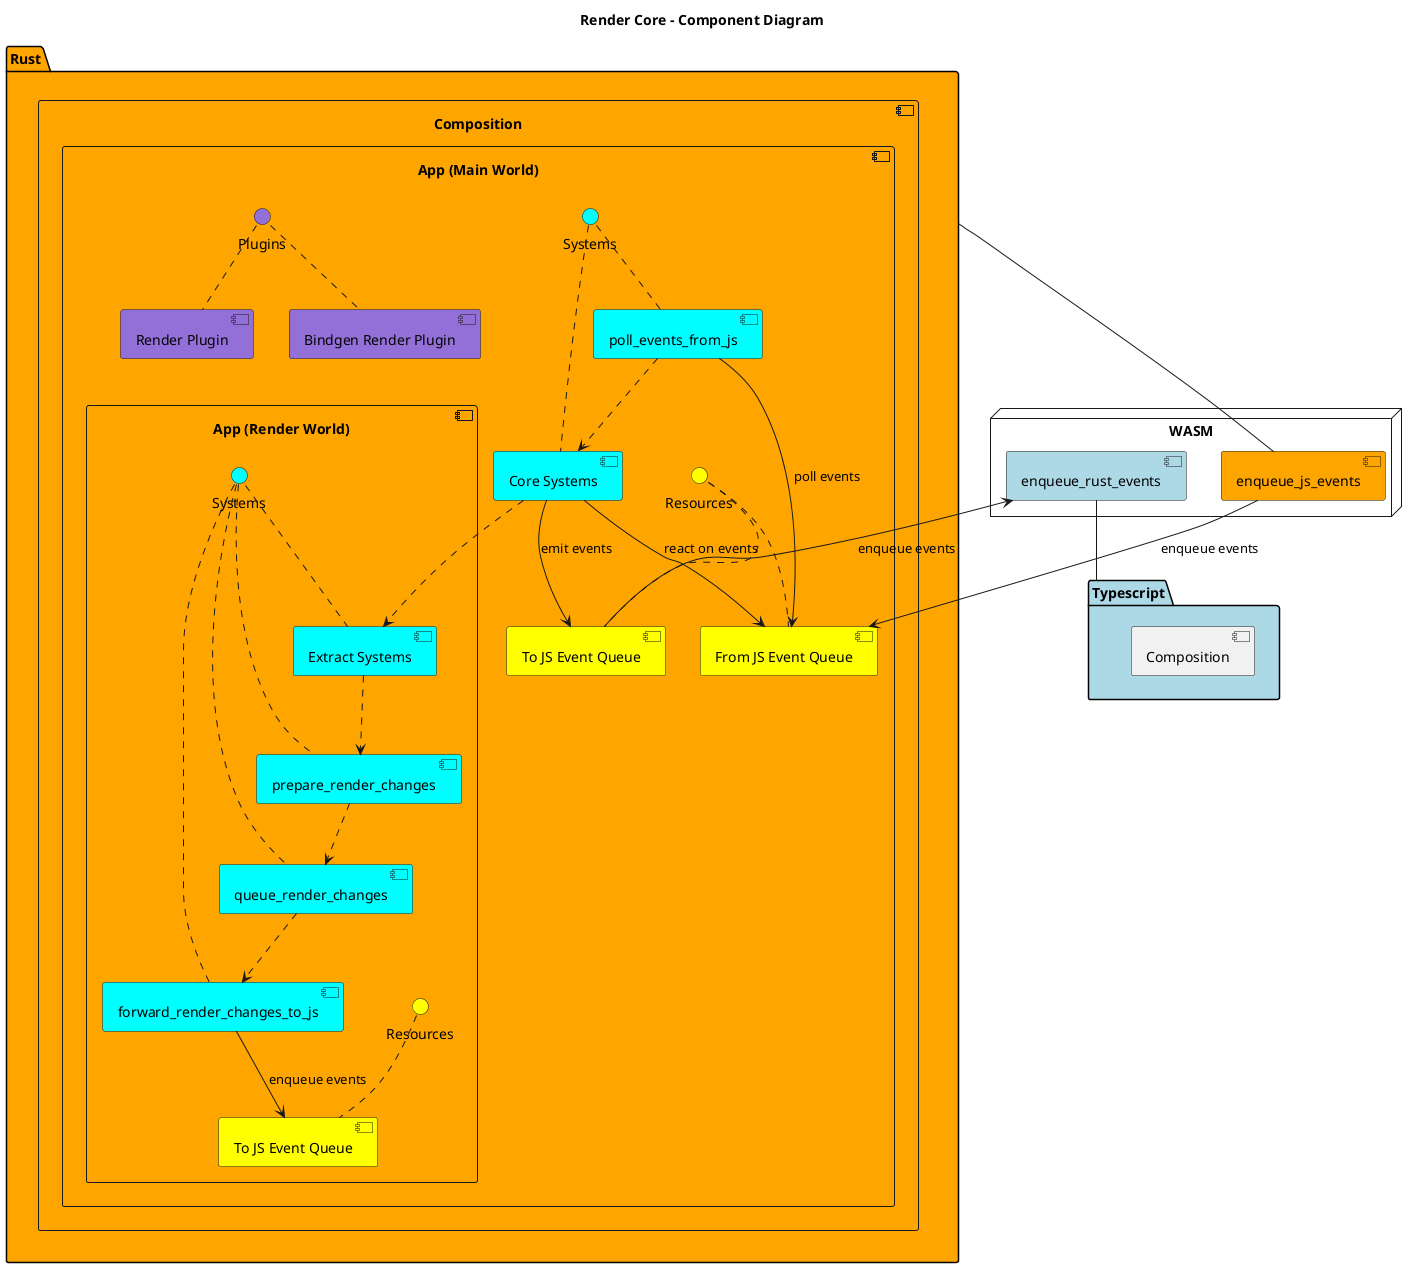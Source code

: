 @startuml

skinparam componentStyle uml2
title Render Core - Component Diagram

package "Rust" as Rust #Orange {

    component Composition {
    
        component "App (Main World)" as App { 
            () Resources #Yellow
            () Systems #Cyan
            () Plugins #MediumPurple

            component "Render Plugin" as RenderPlugin #MediumPurple
            component "Bindgen Render Plugin" as BindgenRenderPlugin #MediumPurple
            component "From JS Event Queue" as FromJsEventQueue #Yellow
            component "To JS Event Queue" as ToJsEventQueue #Yellow
            component "poll_events_from_js" as PollEventsFromJsSystem #Cyan
            component "Core Systems" as CoreSystems #Cyan

            component "App (Render World)" as RenderApp {
                () "Resources" as ResourcesRenderApp #Yellow
                () "Systems" as SystemsRenderApp #Cyan

                component "To JS Event Queue" as ToJsEventQueueRenderApp #Yellow
                component "Extract Systems" as ExtractSystemsRenderApp  #Cyan
                component "prepare_render_changes" as PrepareRenderChangesSystemRenderApp #Cyan
                component "queue_render_changes" as QueueRenderChangesSystemRenderApp #Cyan
                component "forward_render_changes_to_js" as ForwardRenderChangesToJsSystemRenderApp #Cyan
            }
        }

    }
  
}

node "WASM" as WASM {
    component "enqueue_js_events" as EnqueueJsEvents #Orange
    component "enqueue_rust_events" as EnqueueRustEvents #LightBlue
}

package "Typescript" as Typescript #LightBlue {
    component "Composition" as TComposition
}

    ' WASM function
    EnqueueJsEvents -- Rust
    EnqueueRustEvents -- Typescript

    ' Main App
    Plugins .. RenderPlugin
    Plugins .. BindgenRenderPlugin
    Resources .. ToJsEventQueue
    Resources .. FromJsEventQueue
    ResourcesRenderApp .. ToJsEventQueueRenderApp
    Systems .. PollEventsFromJsSystem
    Systems .. CoreSystems

    ' Render App
    SystemsRenderApp .. ExtractSystemsRenderApp
    SystemsRenderApp .. PrepareRenderChangesSystemRenderApp
    SystemsRenderApp .. QueueRenderChangesSystemRenderApp
    SystemsRenderApp .. ForwardRenderChangesToJsSystemRenderApp
  
    ' Systems
    ForwardRenderChangesToJsSystemRenderApp --> ToJsEventQueueRenderApp : enqueue events
    PollEventsFromJsSystem --> FromJsEventQueue : poll events
    CoreSystems --> ToJsEventQueue : emit events
    CoreSystems --> FromJsEventQueue : react on events
    EnqueueJsEvents --> FromJsEventQueue : enqueue events
    ToJsEventQueue --> EnqueueRustEvents : enqueue events

    ' Systems Order
    PollEventsFromJsSystem ..> CoreSystems
    CoreSystems ..> ExtractSystemsRenderApp
    ExtractSystemsRenderApp ..> PrepareRenderChangesSystemRenderApp
    PrepareRenderChangesSystemRenderApp ..> QueueRenderChangesSystemRenderApp
    QueueRenderChangesSystemRenderApp ..> ForwardRenderChangesToJsSystemRenderApp

    ' Plugins Registration
    ' RenderPlugin --> RenderApp : create
    ' BindgenRenderPlugin --> ExtractSystemsRenderApp : register
    ' BindgenRenderPlugin --> PrepareRenderChangesSystemRenderApp : register
    ' BindgenRenderPlugin --> QueueRenderChangesSystemRenderApp : register
    ' BindgenRenderPlugin --> ForwardRenderChangesToJsSystemRenderApp : register

@enduml

